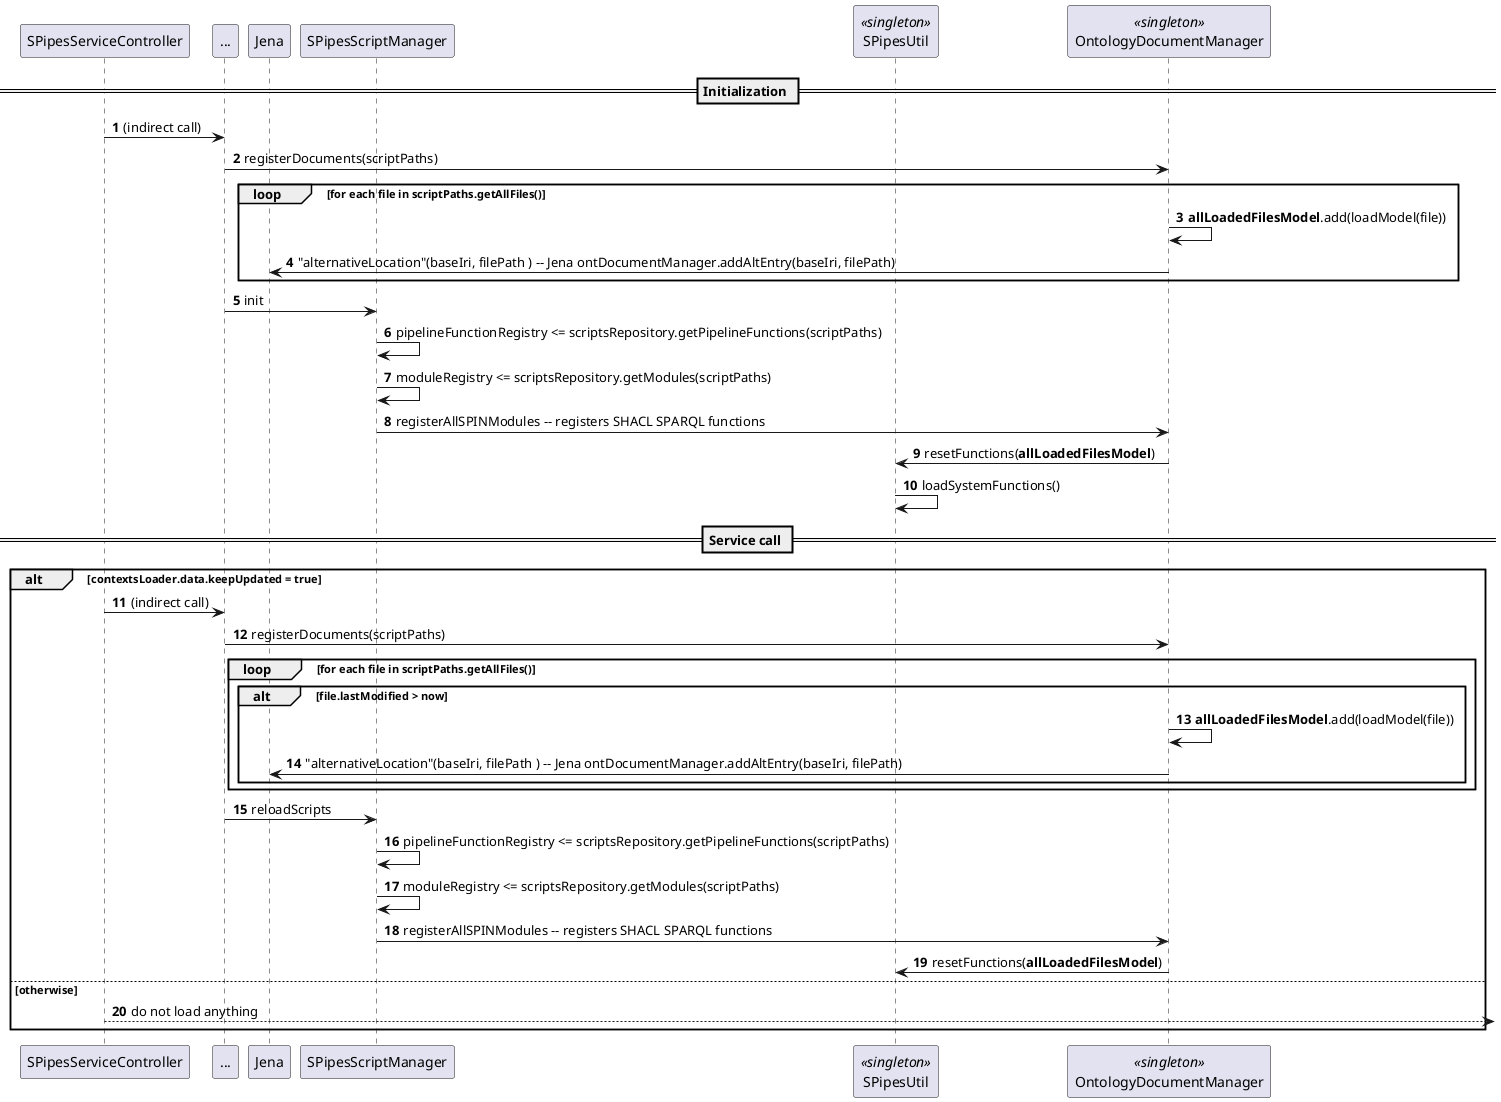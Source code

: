 @startuml
'https://plantuml.com/sequence-diagram

autonumber

'
'note right of OntologyDocumentManager: Singleton instance

' TODO
'    - PipelineFunction, RDFFunction, JavaFunction
'    - ???JenaFunction, SPipesSystemFunction (ARQ funkce, Jena java functions, SHACL functions), SPipesWorkspaceFunction

== Initialization ==


SPipesServiceController -> ... : (indirect call)
participant OntologyDocumentManager <<singleton>>
... -> OntologyDocumentManager: registerDocuments(scriptPaths)

loop for each file in scriptPaths.getAllFiles()
    OntologyDocumentManager -> OntologyDocumentManager: <b>allLoadedFilesModel</b>.add(loadModel(file))
    OntologyDocumentManager -> Jena : "alternativeLocation"(baseIri, filePath ) -- Jena ontDocumentManager.addAltEntry(baseIri, filePath)
end

... -> SPipesScriptManager: init
SPipesScriptManager -> SPipesScriptManager: pipelineFunctionRegistry <= scriptsRepository.getPipelineFunctions(scriptPaths)
SPipesScriptManager -> SPipesScriptManager: moduleRegistry <= scriptsRepository.getModules(scriptPaths)
SPipesScriptManager -> OntologyDocumentManager : registerAllSPINModules -- registers SHACL SPARQL functions

participant SPipesUtil <<singleton>>
OntologyDocumentManager -> SPipesUtil: resetFunctions(<b>allLoadedFilesModel</b>)
SPipesUtil -> SPipesUtil: loadSystemFunctions()


' TODO we want use FileManager of OntDocManager to share cache between calls


== Service call ==

alt  contextsLoader.data.keepUpdated = true
    SPipesServiceController -> ... : (indirect call)
    participant OntologyDocumentManager <<singleton>>
    ... -> OntologyDocumentManager: registerDocuments(scriptPaths)

    loop for each file in scriptPaths.getAllFiles()
            alt file.lastModified > now
                OntologyDocumentManager -> OntologyDocumentManager: <b>allLoadedFilesModel</b>.add(loadModel(file))
                OntologyDocumentManager -> Jena : "alternativeLocation"(baseIri, filePath ) -- Jena ontDocumentManager.addAltEntry(baseIri, filePath)
            end
    end

    ... -> SPipesScriptManager: reloadScripts
    SPipesScriptManager -> SPipesScriptManager: pipelineFunctionRegistry <= scriptsRepository.getPipelineFunctions(scriptPaths)
    SPipesScriptManager -> SPipesScriptManager: moduleRegistry <= scriptsRepository.getModules(scriptPaths)
    SPipesScriptManager -> OntologyDocumentManager : registerAllSPINModules -- registers SHACL SPARQL functions

    OntologyDocumentManager -> SPipesUtil: resetFunctions(<b>allLoadedFilesModel</b>)

else otherwise
    SPipesServiceController --> : do not load anything
end



@enduml